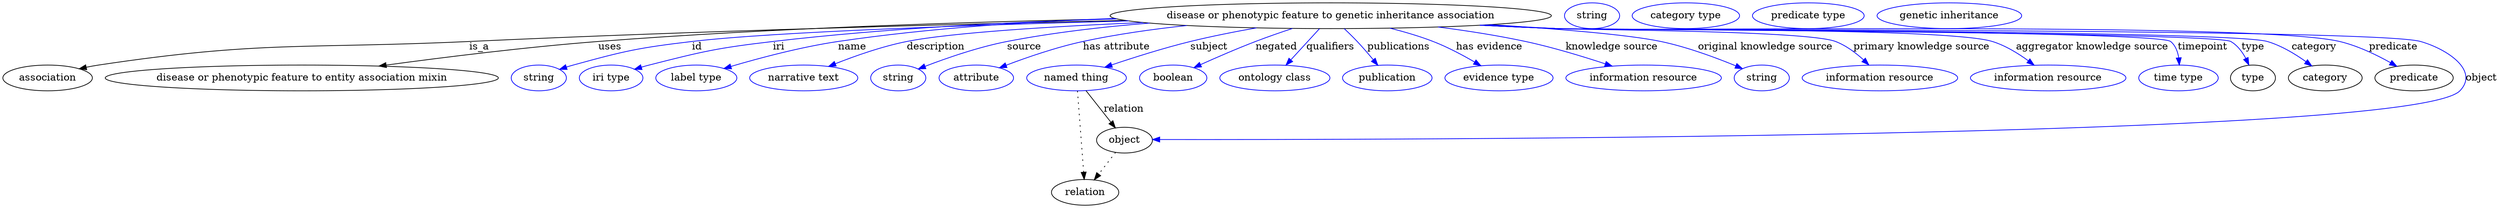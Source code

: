 digraph {
	graph [bb="0,0,3480.4,283"];
	node [label="\N"];
	"disease or phenotypic feature to genetic inheritance association"	[height=0.5,
		label="disease or phenotypic feature to genetic inheritance association",
		pos="1851.4,265",
		width=8.5576];
	association	[height=0.5,
		pos="62.394,178",
		width=1.7332];
	"disease or phenotypic feature to genetic inheritance association" -> association	[label=is_a,
		lp="665.39,221.5",
		pos="e,106.72,190.7 1564.6,258.42 1321.4,253.02 963.43,243.5 651.39,229 421.4,218.31 362.13,229.91 134.39,196 128.62,195.14 122.62,194.05 \
116.66,192.84"];
	"disease or phenotypic feature to entity association mixin"	[height=0.5,
		pos="417.39,178",
		width=7.6188];
	"disease or phenotypic feature to genetic inheritance association" -> "disease or phenotypic feature to entity association mixin"	[label=uses,
		lp="847.89,221.5",
		pos="e,525.23,194.6 1552.8,260.5 1349.3,256.46 1073.7,247.76 831.39,229 731.17,221.24 617.87,207.19 535.16,195.95"];
	id	[color=blue,
		height=0.5,
		label=string,
		pos="748.39,178",
		width=1.0652];
	"disease or phenotypic feature to genetic inheritance association" -> id	[color=blue,
		label=id,
		lp="969.39,221.5",
		pos="e,777.12,189.93 1569.5,257.7 1354.1,251.99 1075.7,242.4 962.39,229 887.69,220.16 868.92,215.94 796.39,196 793.24,195.13 790,194.16 \
786.75,193.13",
		style=solid];
	iri	[color=blue,
		height=0.5,
		label="iri type",
		pos="849.39,178",
		width=1.2277];
	"disease or phenotypic feature to genetic inheritance association" -> iri	[color=blue,
		label=iri,
		lp="1083.4,221.5",
		pos="e,882.01,190.15 1552.6,260.52 1408,256.29 1232.3,247.4 1075.4,229 997.65,219.88 978.25,215.32 902.39,196 898.97,195.13 895.43,194.16 \
891.9,193.13",
		style=solid];
	name	[color=blue,
		height=0.5,
		label="label type",
		pos="968.39,178",
		width=1.5707];
	"disease or phenotypic feature to genetic inheritance association" -> name	[color=blue,
		label=name,
		lp="1186.4,221.5",
		pos="e,1007,191.18 1550,261.21 1430.1,256.81 1291.2,247.61 1166.4,229 1114.5,221.26 1056.5,205.77 1016.7,194.07",
		style=solid];
	description	[color=blue,
		height=0.5,
		label="narrative text",
		pos="1118.4,178",
		width=2.0943];
	"disease or phenotypic feature to genetic inheritance association" -> description	[color=blue,
		label=description,
		lp="1302.9,221.5",
		pos="e,1153.1,194.1 1590.1,255.47 1462.8,249.9 1324.2,241.33 1262.4,229 1228,222.15 1190.7,209.01 1162.7,197.92",
		style=solid];
	source	[color=blue,
		height=0.5,
		label=string,
		pos="1250.4,178",
		width=1.0652];
	"disease or phenotypic feature to genetic inheritance association" -> source	[color=blue,
		label=source,
		lp="1425.4,221.5",
		pos="e,1278.2,190.59 1599.2,254.62 1534.3,249.42 1464.9,241.38 1401.4,229 1361.7,221.27 1318,206.02 1287.9,194.38",
		style=solid];
	"has attribute"	[color=blue,
		height=0.5,
		label=attribute,
		pos="1358.4,178",
		width=1.4443];
	"disease or phenotypic feature to genetic inheritance association" -> "has attribute"	[color=blue,
		label="has attribute",
		lp="1553.4,221.5",
		pos="e,1390.7,192.27 1650.4,251.29 1602.9,246.17 1552.6,239.01 1506.4,229 1469.7,221.05 1429.5,207.09 1400.2,195.94",
		style=solid];
	subject	[color=blue,
		height=0.5,
		label="named thing",
		pos="1498.4,178",
		width=1.9318];
	"disease or phenotypic feature to genetic inheritance association" -> subject	[color=blue,
		label=subject,
		lp="1682.4,221.5",
		pos="e,1537.6,192.96 1748.1,248.03 1718.4,242.73 1685.9,236.3 1656.4,229 1619.3,219.85 1578.3,206.76 1547.3,196.27",
		style=solid];
	negated	[color=blue,
		height=0.5,
		label=boolean,
		pos="1632.4,178",
		width=1.2999];
	"disease or phenotypic feature to genetic inheritance association" -> negated	[color=blue,
		label=negated,
		lp="1775.4,221.5",
		pos="e,1661.1,192.48 1797.9,247.22 1781.3,241.73 1763,235.39 1746.4,229 1720.7,219.12 1692.4,206.72 1670.5,196.74",
		style=solid];
	qualifiers	[color=blue,
		height=0.5,
		label="ontology class",
		pos="1773.4,178",
		width=2.1304];
	"disease or phenotypic feature to genetic inheritance association" -> qualifiers	[color=blue,
		label=qualifiers,
		lp="1850.9,221.5",
		pos="e,1788.9,195.89 1835.6,246.8 1824.2,234.39 1808.7,217.46 1796,203.62",
		style=solid];
	publications	[color=blue,
		height=0.5,
		label=publication,
		pos="1930.4,178",
		width=1.7332];
	"disease or phenotypic feature to genetic inheritance association" -> publications	[color=blue,
		label=publications,
		lp="1946.4,221.5",
		pos="e,1917.2,195.62 1870.2,246.96 1876.2,241.37 1882.7,235.05 1888.4,229 1896,220.96 1903.9,211.79 1910.8,203.52",
		style=solid];
	"has evidence"	[color=blue,
		height=0.5,
		label="evidence type",
		pos="2086.4,178",
		width=2.0943];
	"disease or phenotypic feature to genetic inheritance association" -> "has evidence"	[color=blue,
		label="has evidence",
		lp="2072.9,221.5",
		pos="e,2061.1,195.08 1934.2,247.57 1954.2,242.56 1975.3,236.37 1994.4,229 2014.3,221.31 2035.3,210.17 2052.1,200.36",
		style=solid];
	"knowledge source"	[color=blue,
		height=0.5,
		label="information resource",
		pos="2288.4,178",
		width=3.015];
	"disease or phenotypic feature to genetic inheritance association" -> "knowledge source"	[color=blue,
		label="knowledge source",
		lp="2243.9,221.5",
		pos="e,2244.4,194.5 2001.4,249.23 2041.3,244.07 2084.2,237.41 2123.4,229 2161.2,220.9 2202.8,208.25 2234.8,197.7",
		style=solid];
	"original knowledge source"	[color=blue,
		height=0.5,
		label=string,
		pos="2453.4,178",
		width=1.0652];
	"disease or phenotypic feature to genetic inheritance association" -> "original knowledge source"	[color=blue,
		label="original knowledge source",
		lp="2458.4,221.5",
		pos="e,2426.5,191 2074.3,252.56 2168.5,246.58 2267,238.52 2312.4,229 2349,221.32 2389,206.46 2417.1,194.92",
		style=solid];
	"primary knowledge source"	[color=blue,
		height=0.5,
		label="information resource",
		pos="2618.4,178",
		width=3.015];
	"disease or phenotypic feature to genetic inheritance association" -> "primary knowledge source"	[color=blue,
		label="primary knowledge source",
		lp="2676.4,221.5",
		pos="e,2602.9,196.27 2067.9,252.18 2101.6,250.4 2135.9,248.62 2168.4,247 2211.5,244.84 2516,244.3 2556.4,229 2571,223.48 2584.7,213.13 \
2595.5,203.28",
		style=solid];
	"aggregator knowledge source"	[color=blue,
		height=0.5,
		label="information resource",
		pos="2853.4,178",
		width=3.015];
	"disease or phenotypic feature to genetic inheritance association" -> "aggregator knowledge source"	[color=blue,
		label="aggregator knowledge source",
		lp="2914.9,221.5",
		pos="e,2833.7,195.9 2063.7,251.91 2098.6,250.12 2134.5,248.41 2168.4,247 2235.8,244.19 2710.9,248.93 2775.4,229 2793.5,223.41 2811.4,\
212.41 2825.5,202.14",
		style=solid];
	timepoint	[color=blue,
		height=0.5,
		label="time type",
		pos="3035.4,178",
		width=1.5346];
	"disease or phenotypic feature to genetic inheritance association" -> timepoint	[color=blue,
		label=timepoint,
		lp="3069.4,221.5",
		pos="e,3036.6,196.11 2061.1,251.79 2096.9,249.98 2133.7,248.29 2168.4,247 2192.2,246.11 3006,244.1 3024.4,229 3031.1,223.47 3034.3,214.83 \
3035.7,206.28",
		style=solid];
	type	[height=0.5,
		pos="3139.4,178",
		width=0.86659];
	"disease or phenotypic feature to genetic inheritance association" -> type	[color=blue,
		label=type,
		lp="3139.4,221.5",
		pos="e,3133.7,196.14 2060.7,251.76 2096.6,249.95 2133.6,248.27 2168.4,247 2194.5,246.05 3085.7,241.92 3108.4,229 3117.6,223.75 3124.5,\
214.52 3129.3,205.42",
		style=solid];
	category	[height=0.5,
		pos="3240.4,178",
		width=1.4263];
	"disease or phenotypic feature to genetic inheritance association" -> category	[color=blue,
		label=category,
		lp="3224.9,221.5",
		pos="e,3221.5,194.75 2060.2,251.75 2096.3,249.93 2133.4,248.26 2168.4,247 2223.4,245.03 3106.6,244.51 3159.4,229 3178.9,223.28 3198.3,\
211.53 3213.3,200.86",
		style=solid];
	predicate	[height=0.5,
		pos="3364.4,178",
		width=1.5165];
	"disease or phenotypic feature to genetic inheritance association" -> predicate	[color=blue,
		label=predicate,
		lp="3335.4,221.5",
		pos="e,3340.3,194.3 2059.8,251.72 2096,249.9 2133.3,248.23 2168.4,247 2289.7,242.75 3142.3,256.94 3260.4,229 3285.5,223.07 3311.6,210.47 \
3331.4,199.41",
		style=solid];
	object	[height=0.5,
		pos="1565.4,91",
		width=1.0832];
	"disease or phenotypic feature to genetic inheritance association" -> object	[color=blue,
		label=object,
		lp="3458.4,178",
		pos="e,1604.5,91.908 2059.4,251.69 2095.7,249.87 2133.1,248.21 2168.4,247 2235.3,244.71 3309,247.35 3373.4,229 3411.1,218.25 3455.6,188.23 \
3428.4,160 3363.6,92.825 1903.3,91.497 1614.7,91.892",
		style=solid];
	subject -> object	[label=relation,
		lp="1564.4,134.5",
		pos="e,1552.6,108.18 1511.6,160.21 1521.5,147.71 1535.1,130.45 1546.1,116.43"];
	relation	[height=0.5,
		pos="1510.4,18",
		width=1.2999];
	subject -> relation	[pos="e,1509.1,36.188 1499.7,159.79 1501.8,132.48 1505.8,78.994 1508.3,46.38",
		style=dotted];
	association_type	[color=blue,
		height=0.5,
		label=string,
		pos="2215.4,265",
		width=1.0652];
	association_category	[color=blue,
		height=0.5,
		label="category type",
		pos="2346.4,265",
		width=2.0762];
	"disease or phenotypic feature to genetic inheritance association_predicate"	[color=blue,
		height=0.5,
		label="predicate type",
		pos="2517.4,265",
		width=2.1665];
	object -> relation	[pos="e,1523.2,35.54 1552.9,73.889 1546,64.939 1537.2,53.617 1529.4,43.584",
		style=dotted];
	"disease or phenotypic feature to genetic inheritance association_object"	[color=blue,
		height=0.5,
		label="genetic inheritance",
		pos="2714.4,265",
		width=2.7984];
}

